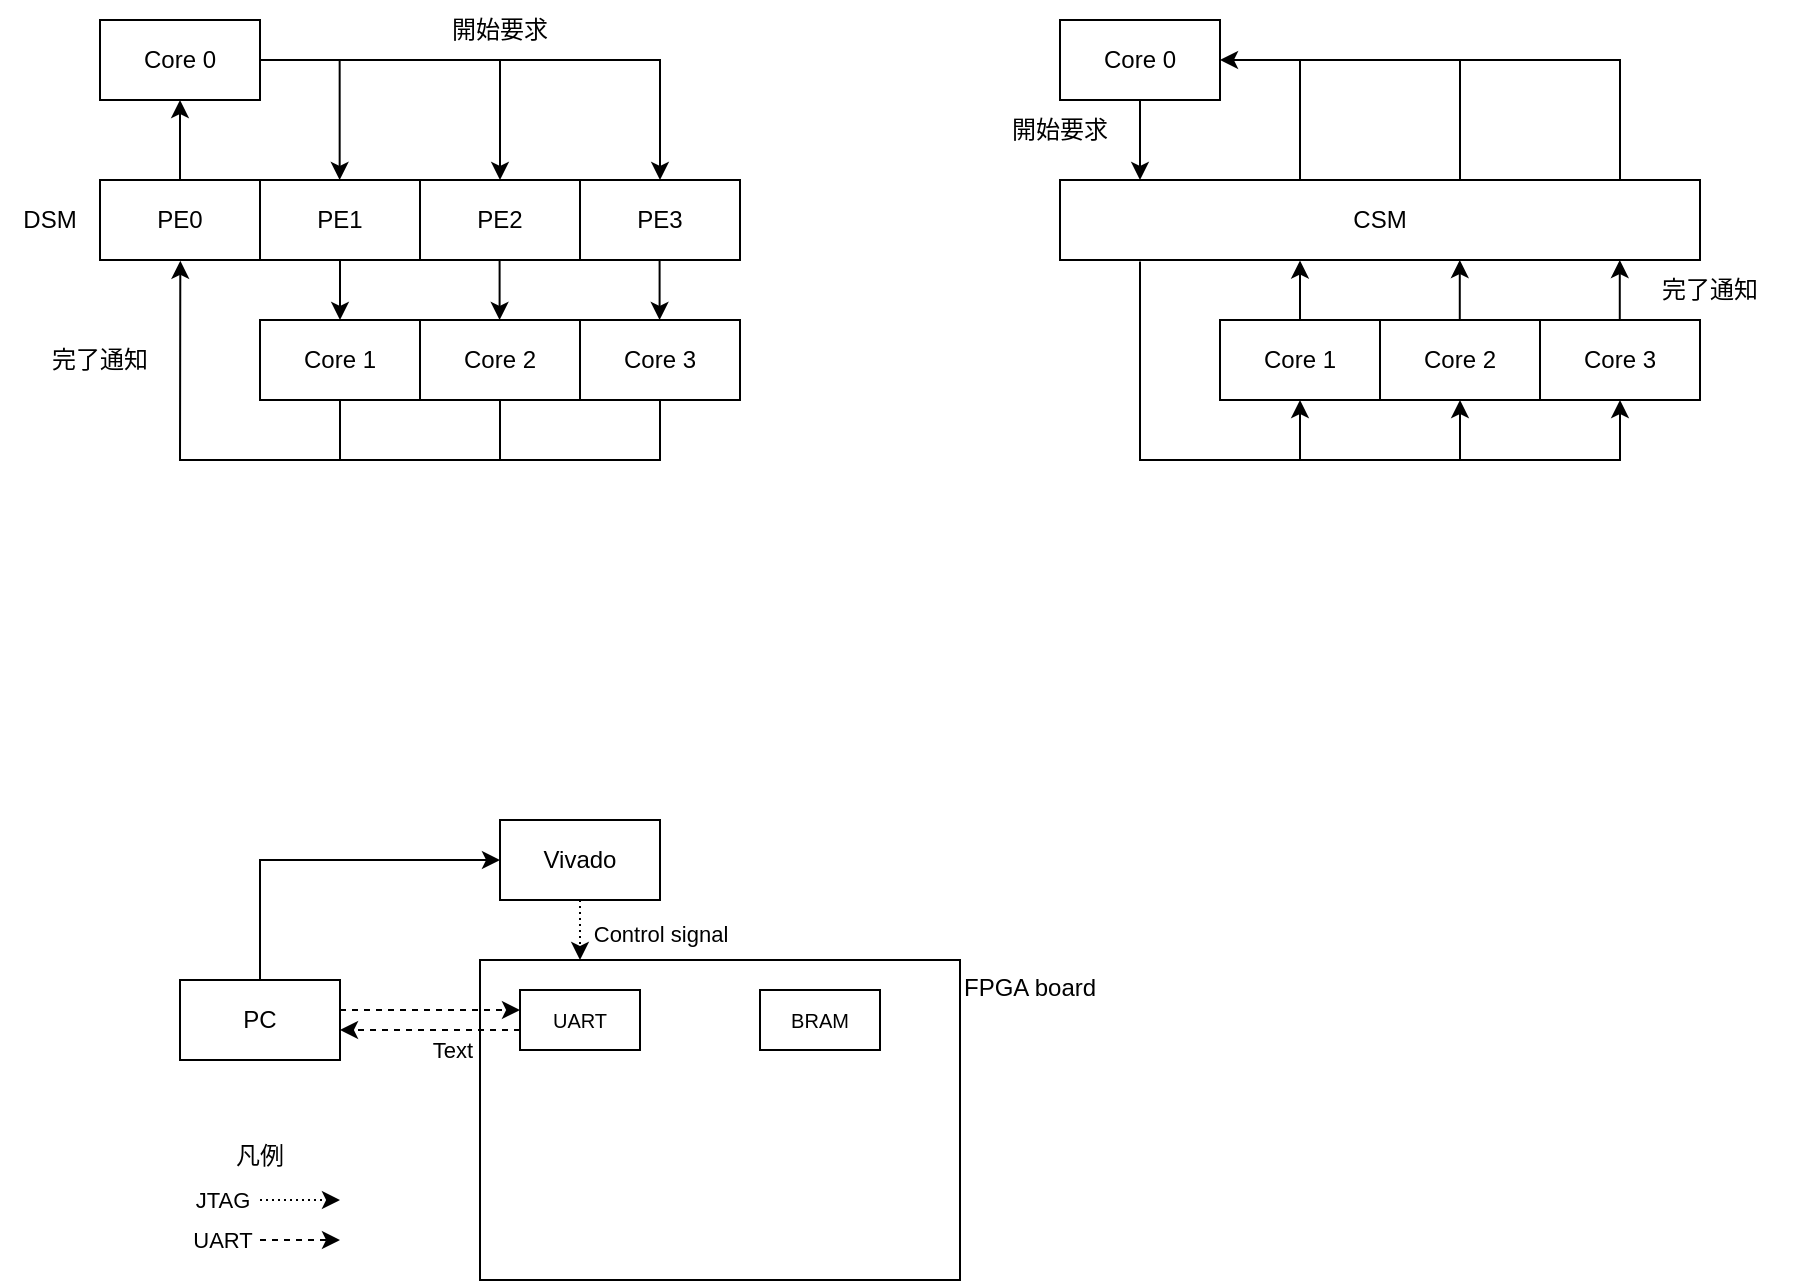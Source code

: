 <mxfile version="26.0.10">
  <diagram name="ページ1" id="RiC1qsOWWhuBx3b6LQET">
    <mxGraphModel dx="819" dy="426" grid="1" gridSize="10" guides="1" tooltips="1" connect="1" arrows="1" fold="1" page="1" pageScale="1" pageWidth="827" pageHeight="1169" math="0" shadow="0">
      <root>
        <mxCell id="0" />
        <mxCell id="1" parent="0" />
        <mxCell id="sKgbOW6Ae2z0dJOd7zyF-14" value="FPGA board" style="rounded=0;whiteSpace=wrap;html=1;labelPosition=right;verticalLabelPosition=middle;align=left;verticalAlign=top;fontStyle=0" vertex="1" parent="1">
          <mxGeometry x="350" y="910" width="240" height="160" as="geometry" />
        </mxCell>
        <mxCell id="qzr4x4b0WC48PWO0vG4D-1" value="PE0" style="rounded=0;whiteSpace=wrap;html=1;" parent="1" vertex="1">
          <mxGeometry x="160" y="520" width="80" height="40" as="geometry" />
        </mxCell>
        <mxCell id="qzr4x4b0WC48PWO0vG4D-2" value="PE1" style="rounded=0;whiteSpace=wrap;html=1;" parent="1" vertex="1">
          <mxGeometry x="240" y="520" width="80" height="40" as="geometry" />
        </mxCell>
        <mxCell id="qzr4x4b0WC48PWO0vG4D-3" value="PE2" style="rounded=0;whiteSpace=wrap;html=1;" parent="1" vertex="1">
          <mxGeometry x="320" y="520" width="80" height="40" as="geometry" />
        </mxCell>
        <mxCell id="qzr4x4b0WC48PWO0vG4D-4" value="PE3" style="rounded=0;whiteSpace=wrap;html=1;" parent="1" vertex="1">
          <mxGeometry x="400" y="520" width="80" height="40" as="geometry" />
        </mxCell>
        <mxCell id="qzr4x4b0WC48PWO0vG4D-6" value="Core 0" style="rounded=0;whiteSpace=wrap;html=1;" parent="1" vertex="1">
          <mxGeometry x="160" y="440" width="80" height="40" as="geometry" />
        </mxCell>
        <mxCell id="qzr4x4b0WC48PWO0vG4D-7" value="Core 1" style="rounded=0;whiteSpace=wrap;html=1;" parent="1" vertex="1">
          <mxGeometry x="240" y="590" width="80" height="40" as="geometry" />
        </mxCell>
        <mxCell id="qzr4x4b0WC48PWO0vG4D-8" value="Core 2" style="rounded=0;whiteSpace=wrap;html=1;" parent="1" vertex="1">
          <mxGeometry x="320" y="590" width="80" height="40" as="geometry" />
        </mxCell>
        <mxCell id="qzr4x4b0WC48PWO0vG4D-9" value="Core 3" style="rounded=0;whiteSpace=wrap;html=1;" parent="1" vertex="1">
          <mxGeometry x="400" y="590" width="80" height="40" as="geometry" />
        </mxCell>
        <mxCell id="qzr4x4b0WC48PWO0vG4D-14" value="" style="endArrow=classic;html=1;rounded=0;exitX=0.5;exitY=1;exitDx=0;exitDy=0;entryX=0.502;entryY=1.01;entryDx=0;entryDy=0;entryPerimeter=0;" parent="1" source="qzr4x4b0WC48PWO0vG4D-7" target="qzr4x4b0WC48PWO0vG4D-1" edge="1">
          <mxGeometry width="50" height="50" relative="1" as="geometry">
            <mxPoint x="280" y="623.68" as="sourcePoint" />
            <mxPoint x="200" y="600" as="targetPoint" />
            <Array as="points">
              <mxPoint x="280" y="660" />
              <mxPoint x="200" y="660" />
            </Array>
          </mxGeometry>
        </mxCell>
        <mxCell id="qzr4x4b0WC48PWO0vG4D-15" value="" style="endArrow=none;html=1;rounded=0;entryX=0.5;entryY=1;entryDx=0;entryDy=0;" parent="1" target="qzr4x4b0WC48PWO0vG4D-8" edge="1">
          <mxGeometry width="50" height="50" relative="1" as="geometry">
            <mxPoint x="280" y="660" as="sourcePoint" />
            <mxPoint x="350" y="640" as="targetPoint" />
            <Array as="points">
              <mxPoint x="360" y="660" />
            </Array>
          </mxGeometry>
        </mxCell>
        <mxCell id="qzr4x4b0WC48PWO0vG4D-16" value="" style="endArrow=none;html=1;rounded=0;entryX=0.5;entryY=1;entryDx=0;entryDy=0;" parent="1" target="qzr4x4b0WC48PWO0vG4D-9" edge="1">
          <mxGeometry width="50" height="50" relative="1" as="geometry">
            <mxPoint x="360" y="660" as="sourcePoint" />
            <mxPoint x="440" y="640" as="targetPoint" />
            <Array as="points">
              <mxPoint x="440" y="660" />
            </Array>
          </mxGeometry>
        </mxCell>
        <mxCell id="qzr4x4b0WC48PWO0vG4D-17" value="" style="endArrow=classic;html=1;rounded=0;exitX=1;exitY=0.5;exitDx=0;exitDy=0;entryX=0.5;entryY=0;entryDx=0;entryDy=0;" parent="1" source="qzr4x4b0WC48PWO0vG4D-6" target="qzr4x4b0WC48PWO0vG4D-4" edge="1">
          <mxGeometry width="50" height="50" relative="1" as="geometry">
            <mxPoint x="260" y="600" as="sourcePoint" />
            <mxPoint x="310" y="550" as="targetPoint" />
            <Array as="points">
              <mxPoint x="440" y="460" />
            </Array>
          </mxGeometry>
        </mxCell>
        <mxCell id="qzr4x4b0WC48PWO0vG4D-18" value="" style="endArrow=classic;html=1;rounded=0;entryX=0.5;entryY=0;entryDx=0;entryDy=0;" parent="1" target="qzr4x4b0WC48PWO0vG4D-3" edge="1">
          <mxGeometry width="50" height="50" relative="1" as="geometry">
            <mxPoint x="360" y="460" as="sourcePoint" />
            <mxPoint x="310" y="550" as="targetPoint" />
          </mxGeometry>
        </mxCell>
        <mxCell id="qzr4x4b0WC48PWO0vG4D-19" value="" style="endArrow=classic;html=1;rounded=0;entryX=0.5;entryY=0;entryDx=0;entryDy=0;" parent="1" edge="1">
          <mxGeometry width="50" height="50" relative="1" as="geometry">
            <mxPoint x="279.83" y="460" as="sourcePoint" />
            <mxPoint x="279.83" y="520" as="targetPoint" />
          </mxGeometry>
        </mxCell>
        <mxCell id="qzr4x4b0WC48PWO0vG4D-24" value="" style="endArrow=classic;html=1;rounded=0;exitX=0.5;exitY=0;exitDx=0;exitDy=0;" parent="1" source="qzr4x4b0WC48PWO0vG4D-1" edge="1">
          <mxGeometry width="50" height="50" relative="1" as="geometry">
            <mxPoint x="260" y="600" as="sourcePoint" />
            <mxPoint x="200" y="480" as="targetPoint" />
          </mxGeometry>
        </mxCell>
        <mxCell id="qzr4x4b0WC48PWO0vG4D-25" value="開始要求" style="text;strokeColor=none;align=center;fillColor=none;html=1;verticalAlign=middle;whiteSpace=wrap;rounded=0;" parent="1" vertex="1">
          <mxGeometry x="315" y="430" width="90" height="30" as="geometry" />
        </mxCell>
        <mxCell id="qzr4x4b0WC48PWO0vG4D-26" value="完了通知" style="text;strokeColor=none;align=center;fillColor=none;html=1;verticalAlign=middle;whiteSpace=wrap;rounded=0;" parent="1" vertex="1">
          <mxGeometry x="120" y="595" width="80" height="30" as="geometry" />
        </mxCell>
        <mxCell id="qzr4x4b0WC48PWO0vG4D-27" value="DSM" style="text;strokeColor=none;align=center;fillColor=none;html=1;verticalAlign=middle;whiteSpace=wrap;rounded=0;" parent="1" vertex="1">
          <mxGeometry x="110" y="525" width="50" height="30" as="geometry" />
        </mxCell>
        <mxCell id="qzr4x4b0WC48PWO0vG4D-28" value="CSM" style="rounded=0;whiteSpace=wrap;html=1;" parent="1" vertex="1">
          <mxGeometry x="640" y="520" width="320" height="40" as="geometry" />
        </mxCell>
        <mxCell id="qzr4x4b0WC48PWO0vG4D-32" value="Core 0" style="rounded=0;whiteSpace=wrap;html=1;" parent="1" vertex="1">
          <mxGeometry x="640" y="440" width="80" height="40" as="geometry" />
        </mxCell>
        <mxCell id="qzr4x4b0WC48PWO0vG4D-33" value="Core 1" style="rounded=0;whiteSpace=wrap;html=1;" parent="1" vertex="1">
          <mxGeometry x="720" y="590" width="80" height="40" as="geometry" />
        </mxCell>
        <mxCell id="qzr4x4b0WC48PWO0vG4D-34" value="Core 2" style="rounded=0;whiteSpace=wrap;html=1;" parent="1" vertex="1">
          <mxGeometry x="800" y="590" width="80" height="40" as="geometry" />
        </mxCell>
        <mxCell id="qzr4x4b0WC48PWO0vG4D-35" value="Core 3" style="rounded=0;whiteSpace=wrap;html=1;" parent="1" vertex="1">
          <mxGeometry x="880" y="590" width="80" height="40" as="geometry" />
        </mxCell>
        <mxCell id="qzr4x4b0WC48PWO0vG4D-36" value="" style="endArrow=classic;html=1;rounded=0;exitX=0.125;exitY=1.02;exitDx=0;exitDy=0;entryX=0.5;entryY=1;entryDx=0;entryDy=0;exitPerimeter=0;" parent="1" source="qzr4x4b0WC48PWO0vG4D-28" target="qzr4x4b0WC48PWO0vG4D-33" edge="1">
          <mxGeometry width="50" height="50" relative="1" as="geometry">
            <mxPoint x="740" y="677.68" as="sourcePoint" />
            <mxPoint x="660" y="610" as="targetPoint" />
            <Array as="points">
              <mxPoint x="680" y="660" />
              <mxPoint x="760" y="660" />
            </Array>
          </mxGeometry>
        </mxCell>
        <mxCell id="qzr4x4b0WC48PWO0vG4D-46" value="完了通知" style="text;strokeColor=none;align=center;fillColor=none;html=1;verticalAlign=middle;whiteSpace=wrap;rounded=0;" parent="1" vertex="1">
          <mxGeometry x="920" y="560" width="90" height="30" as="geometry" />
        </mxCell>
        <mxCell id="qzr4x4b0WC48PWO0vG4D-47" value="開始要求" style="text;strokeColor=none;align=center;fillColor=none;html=1;verticalAlign=middle;whiteSpace=wrap;rounded=0;" parent="1" vertex="1">
          <mxGeometry x="600" y="480" width="80" height="30" as="geometry" />
        </mxCell>
        <mxCell id="qzr4x4b0WC48PWO0vG4D-50" value="" style="endArrow=classic;html=1;rounded=0;exitX=0.5;exitY=1;exitDx=0;exitDy=0;" parent="1" source="qzr4x4b0WC48PWO0vG4D-32" edge="1">
          <mxGeometry width="50" height="50" relative="1" as="geometry">
            <mxPoint x="680" y="490" as="sourcePoint" />
            <mxPoint x="680" y="520" as="targetPoint" />
          </mxGeometry>
        </mxCell>
        <mxCell id="qzr4x4b0WC48PWO0vG4D-51" value="" style="endArrow=classic;html=1;rounded=0;exitX=1;exitY=0.5;exitDx=0;exitDy=0;entryX=0.5;entryY=1;entryDx=0;entryDy=0;" parent="1" target="qzr4x4b0WC48PWO0vG4D-34" edge="1">
          <mxGeometry width="50" height="50" relative="1" as="geometry">
            <mxPoint x="760" y="660" as="sourcePoint" />
            <mxPoint x="960" y="720" as="targetPoint" />
            <Array as="points">
              <mxPoint x="840" y="660" />
            </Array>
          </mxGeometry>
        </mxCell>
        <mxCell id="qzr4x4b0WC48PWO0vG4D-52" value="" style="endArrow=classic;html=1;rounded=0;exitX=1;exitY=0.5;exitDx=0;exitDy=0;entryX=0.5;entryY=1;entryDx=0;entryDy=0;" parent="1" edge="1">
          <mxGeometry width="50" height="50" relative="1" as="geometry">
            <mxPoint x="840" y="660" as="sourcePoint" />
            <mxPoint x="920" y="630" as="targetPoint" />
            <Array as="points">
              <mxPoint x="920" y="660" />
            </Array>
          </mxGeometry>
        </mxCell>
        <mxCell id="qzr4x4b0WC48PWO0vG4D-53" value="" style="endArrow=classic;html=1;rounded=0;entryX=0.5;entryY=0;entryDx=0;entryDy=0;" parent="1" target="qzr4x4b0WC48PWO0vG4D-7" edge="1">
          <mxGeometry width="50" height="50" relative="1" as="geometry">
            <mxPoint x="280" y="560" as="sourcePoint" />
            <mxPoint x="330" y="510" as="targetPoint" />
          </mxGeometry>
        </mxCell>
        <mxCell id="qzr4x4b0WC48PWO0vG4D-54" value="" style="endArrow=classic;html=1;rounded=0;entryX=0.5;entryY=0;entryDx=0;entryDy=0;" parent="1" edge="1">
          <mxGeometry width="50" height="50" relative="1" as="geometry">
            <mxPoint x="359.8" y="560" as="sourcePoint" />
            <mxPoint x="359.8" y="590" as="targetPoint" />
          </mxGeometry>
        </mxCell>
        <mxCell id="qzr4x4b0WC48PWO0vG4D-55" value="" style="endArrow=classic;html=1;rounded=0;entryX=0.5;entryY=0;entryDx=0;entryDy=0;" parent="1" edge="1">
          <mxGeometry width="50" height="50" relative="1" as="geometry">
            <mxPoint x="439.8" y="560" as="sourcePoint" />
            <mxPoint x="439.8" y="590" as="targetPoint" />
          </mxGeometry>
        </mxCell>
        <mxCell id="qzr4x4b0WC48PWO0vG4D-56" value="" style="endArrow=classic;html=1;rounded=0;entryX=0.375;entryY=1.007;entryDx=0;entryDy=0;exitX=0.5;exitY=0;exitDx=0;exitDy=0;entryPerimeter=0;" parent="1" source="qzr4x4b0WC48PWO0vG4D-33" target="qzr4x4b0WC48PWO0vG4D-28" edge="1">
          <mxGeometry width="50" height="50" relative="1" as="geometry">
            <mxPoint x="1040" y="579.52" as="sourcePoint" />
            <mxPoint x="1040" y="550.0" as="targetPoint" />
          </mxGeometry>
        </mxCell>
        <mxCell id="qzr4x4b0WC48PWO0vG4D-58" value="" style="endArrow=classic;html=1;rounded=0;entryX=0.375;entryY=1.007;entryDx=0;entryDy=0;exitX=0.5;exitY=0;exitDx=0;exitDy=0;entryPerimeter=0;" parent="1" edge="1">
          <mxGeometry width="50" height="50" relative="1" as="geometry">
            <mxPoint x="839.89" y="590" as="sourcePoint" />
            <mxPoint x="839.89" y="560" as="targetPoint" />
          </mxGeometry>
        </mxCell>
        <mxCell id="qzr4x4b0WC48PWO0vG4D-59" value="" style="endArrow=classic;html=1;rounded=0;entryX=0.375;entryY=1.007;entryDx=0;entryDy=0;exitX=0.5;exitY=0;exitDx=0;exitDy=0;entryPerimeter=0;" parent="1" edge="1">
          <mxGeometry width="50" height="50" relative="1" as="geometry">
            <mxPoint x="919.89" y="590" as="sourcePoint" />
            <mxPoint x="919.89" y="560" as="targetPoint" />
          </mxGeometry>
        </mxCell>
        <mxCell id="qzr4x4b0WC48PWO0vG4D-61" value="" style="endArrow=classic;html=1;rounded=0;exitX=0.375;exitY=0;exitDx=0;exitDy=0;entryX=1;entryY=0.5;entryDx=0;entryDy=0;exitPerimeter=0;" parent="1" source="qzr4x4b0WC48PWO0vG4D-28" target="qzr4x4b0WC48PWO0vG4D-32" edge="1">
          <mxGeometry width="50" height="50" relative="1" as="geometry">
            <mxPoint x="550" y="580" as="sourcePoint" />
            <mxPoint x="600" y="530" as="targetPoint" />
            <Array as="points">
              <mxPoint x="760" y="460" />
            </Array>
          </mxGeometry>
        </mxCell>
        <mxCell id="qzr4x4b0WC48PWO0vG4D-62" value="" style="endArrow=none;html=1;rounded=0;entryX=0.625;entryY=0.01;entryDx=0;entryDy=0;entryPerimeter=0;" parent="1" target="qzr4x4b0WC48PWO0vG4D-28" edge="1">
          <mxGeometry width="50" height="50" relative="1" as="geometry">
            <mxPoint x="760" y="460" as="sourcePoint" />
            <mxPoint x="600" y="530" as="targetPoint" />
            <Array as="points">
              <mxPoint x="840" y="460" />
            </Array>
          </mxGeometry>
        </mxCell>
        <mxCell id="qzr4x4b0WC48PWO0vG4D-63" value="" style="endArrow=none;html=1;rounded=0;entryX=0.625;entryY=0.01;entryDx=0;entryDy=0;entryPerimeter=0;" parent="1" edge="1">
          <mxGeometry width="50" height="50" relative="1" as="geometry">
            <mxPoint x="840" y="460" as="sourcePoint" />
            <mxPoint x="920" y="520" as="targetPoint" />
            <Array as="points">
              <mxPoint x="920" y="460" />
            </Array>
          </mxGeometry>
        </mxCell>
        <mxCell id="sKgbOW6Ae2z0dJOd7zyF-3" style="edgeStyle=orthogonalEdgeStyle;rounded=0;orthogonalLoop=1;jettySize=auto;html=1;exitX=0.5;exitY=1;exitDx=0;exitDy=0;curved=0;dashed=1;dashPattern=1 2;" edge="1" parent="1" source="sKgbOW6Ae2z0dJOd7zyF-2">
          <mxGeometry relative="1" as="geometry">
            <mxPoint x="400" y="910" as="targetPoint" />
            <Array as="points">
              <mxPoint x="400" y="900" />
              <mxPoint x="400" y="900" />
            </Array>
          </mxGeometry>
        </mxCell>
        <mxCell id="sKgbOW6Ae2z0dJOd7zyF-10" value="Control signal" style="edgeLabel;html=1;align=center;verticalAlign=middle;resizable=0;points=[];" vertex="1" connectable="0" parent="sKgbOW6Ae2z0dJOd7zyF-3">
          <mxGeometry x="-0.52" y="1" relative="1" as="geometry">
            <mxPoint x="39" y="10" as="offset" />
          </mxGeometry>
        </mxCell>
        <mxCell id="sKgbOW6Ae2z0dJOd7zyF-2" value="Vivado" style="rounded=0;whiteSpace=wrap;html=1;" vertex="1" parent="1">
          <mxGeometry x="360" y="840" width="80" height="40" as="geometry" />
        </mxCell>
        <mxCell id="sKgbOW6Ae2z0dJOd7zyF-5" style="edgeStyle=orthogonalEdgeStyle;rounded=0;orthogonalLoop=1;jettySize=auto;html=1;exitX=0.5;exitY=0;exitDx=0;exitDy=0;entryX=0;entryY=0.5;entryDx=0;entryDy=0;" edge="1" parent="1" source="sKgbOW6Ae2z0dJOd7zyF-4" target="sKgbOW6Ae2z0dJOd7zyF-2">
          <mxGeometry relative="1" as="geometry" />
        </mxCell>
        <mxCell id="sKgbOW6Ae2z0dJOd7zyF-4" value="PC" style="rounded=0;whiteSpace=wrap;html=1;" vertex="1" parent="1">
          <mxGeometry x="200" y="920" width="80" height="40" as="geometry" />
        </mxCell>
        <mxCell id="sKgbOW6Ae2z0dJOd7zyF-9" value="" style="endArrow=classic;html=1;rounded=0;entryX=1;entryY=0.62;entryDx=0;entryDy=0;dashed=1;entryPerimeter=0;" edge="1" parent="1">
          <mxGeometry width="50" height="50" relative="1" as="geometry">
            <mxPoint x="370" y="945" as="sourcePoint" />
            <mxPoint x="280" y="945" as="targetPoint" />
          </mxGeometry>
        </mxCell>
        <mxCell id="sKgbOW6Ae2z0dJOd7zyF-15" value="Text" style="edgeLabel;html=1;align=center;verticalAlign=middle;resizable=0;points=[];" vertex="1" connectable="0" parent="sKgbOW6Ae2z0dJOd7zyF-9">
          <mxGeometry x="-0.55" y="-2" relative="1" as="geometry">
            <mxPoint x="-14" y="12" as="offset" />
          </mxGeometry>
        </mxCell>
        <mxCell id="sKgbOW6Ae2z0dJOd7zyF-12" value="&lt;font style=&quot;font-size: 10px;&quot;&gt;BRAM&lt;/font&gt;" style="rounded=0;whiteSpace=wrap;html=1;" vertex="1" parent="1">
          <mxGeometry x="490" y="925" width="60" height="30" as="geometry" />
        </mxCell>
        <mxCell id="sKgbOW6Ae2z0dJOd7zyF-16" value="&lt;font style=&quot;font-size: 10px;&quot;&gt;UART&lt;/font&gt;" style="rounded=0;whiteSpace=wrap;html=1;" vertex="1" parent="1">
          <mxGeometry x="370" y="925" width="60" height="30" as="geometry" />
        </mxCell>
        <mxCell id="sKgbOW6Ae2z0dJOd7zyF-17" value="" style="endArrow=classic;html=1;rounded=0;exitX=1;exitY=0.25;exitDx=0;exitDy=0;dashed=1;" edge="1" parent="1">
          <mxGeometry width="50" height="50" relative="1" as="geometry">
            <mxPoint x="280" y="935" as="sourcePoint" />
            <mxPoint x="370" y="935" as="targetPoint" />
          </mxGeometry>
        </mxCell>
        <mxCell id="sKgbOW6Ae2z0dJOd7zyF-20" value="" style="endArrow=classic;html=1;rounded=0;dashed=1;dashPattern=1 2;" edge="1" parent="1">
          <mxGeometry width="50" height="50" relative="1" as="geometry">
            <mxPoint x="240" y="1030" as="sourcePoint" />
            <mxPoint x="280" y="1030" as="targetPoint" />
          </mxGeometry>
        </mxCell>
        <mxCell id="sKgbOW6Ae2z0dJOd7zyF-21" value="JTAG" style="edgeLabel;html=1;align=center;verticalAlign=middle;resizable=0;points=[];" vertex="1" connectable="0" parent="sKgbOW6Ae2z0dJOd7zyF-20">
          <mxGeometry x="0.364" y="-1" relative="1" as="geometry">
            <mxPoint x="-47" y="-1" as="offset" />
          </mxGeometry>
        </mxCell>
        <mxCell id="sKgbOW6Ae2z0dJOd7zyF-22" value="凡例" style="text;strokeColor=none;align=center;fillColor=none;html=1;verticalAlign=middle;whiteSpace=wrap;rounded=0;" vertex="1" parent="1">
          <mxGeometry x="225" y="1000" width="30" height="15" as="geometry" />
        </mxCell>
        <mxCell id="sKgbOW6Ae2z0dJOd7zyF-23" value="" style="endArrow=classic;html=1;rounded=0;dashed=1;" edge="1" parent="1">
          <mxGeometry width="50" height="50" relative="1" as="geometry">
            <mxPoint x="240" y="1050" as="sourcePoint" />
            <mxPoint x="280" y="1050" as="targetPoint" />
          </mxGeometry>
        </mxCell>
        <mxCell id="sKgbOW6Ae2z0dJOd7zyF-24" value="&lt;div&gt;UART&lt;/div&gt;" style="edgeLabel;html=1;align=center;verticalAlign=middle;resizable=0;points=[];" vertex="1" connectable="0" parent="sKgbOW6Ae2z0dJOd7zyF-23">
          <mxGeometry x="-0.025" y="-1" relative="1" as="geometry">
            <mxPoint x="-39" y="-1" as="offset" />
          </mxGeometry>
        </mxCell>
      </root>
    </mxGraphModel>
  </diagram>
</mxfile>
